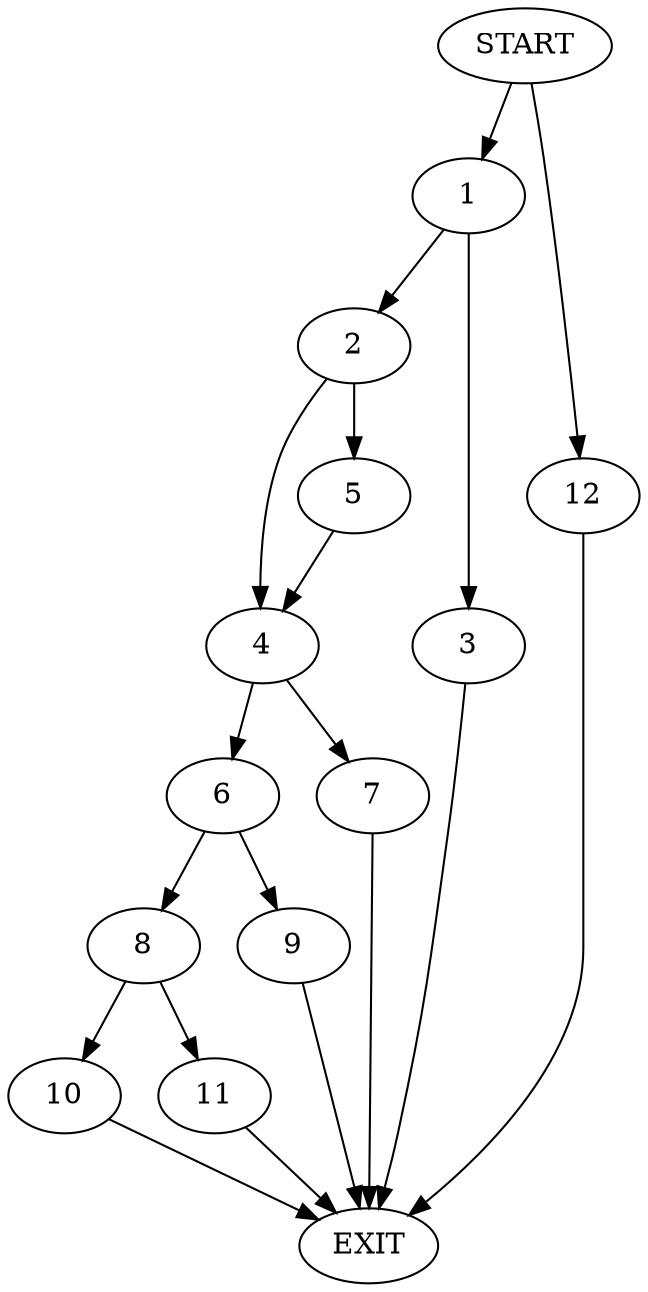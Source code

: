 digraph {
0 [label="START"]
13 [label="EXIT"]
0 -> 1
1 -> 2
1 -> 3
3 -> 13
2 -> 4
2 -> 5
5 -> 4
4 -> 6
4 -> 7
7 -> 13
6 -> 8
6 -> 9
8 -> 10
8 -> 11
9 -> 13
10 -> 13
11 -> 13
0 -> 12
12 -> 13
}
